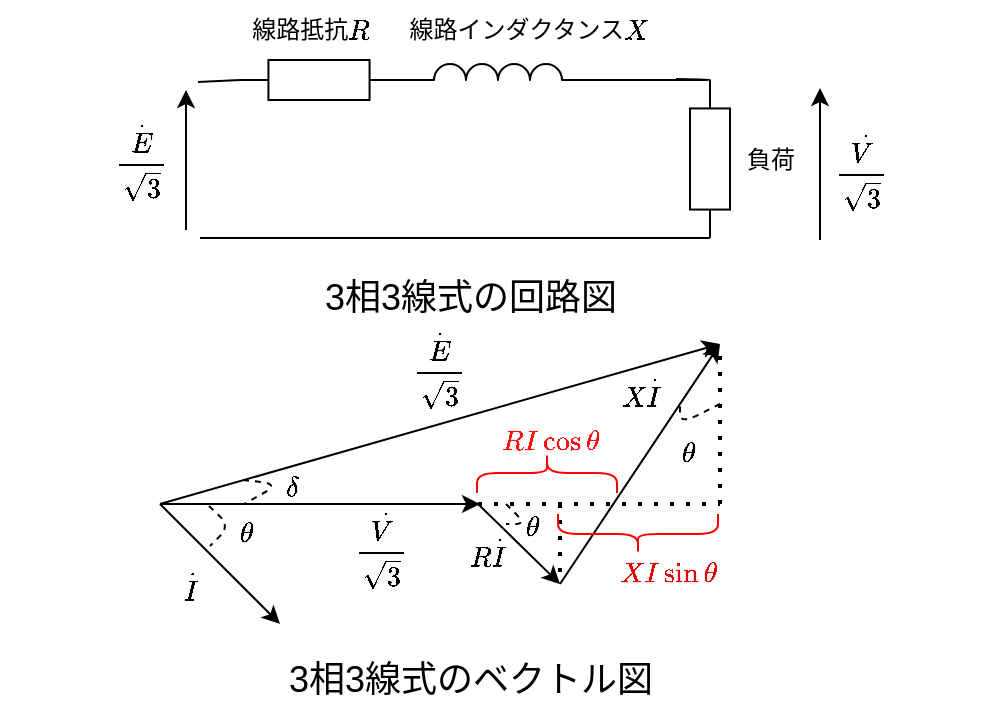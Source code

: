 <mxfile>
    <diagram id="OegJ9Nn6N-6bbSoRedIr" name="ページ1">
        <mxGraphModel dx="493" dy="511" grid="1" gridSize="10" guides="1" tooltips="1" connect="1" arrows="1" fold="1" page="1" pageScale="1" pageWidth="827" pageHeight="1169" math="1" shadow="0">
            <root>
                <mxCell id="0"/>
                <mxCell id="1" parent="0"/>
                <mxCell id="7" value="" style="pointerEvents=1;verticalLabelPosition=bottom;shadow=0;dashed=0;align=center;html=1;verticalAlign=top;shape=mxgraph.electrical.resistors.resistor_1;rotation=90;" parent="1" vertex="1">
                    <mxGeometry x="355.5" y="189.5" width="79" height="20" as="geometry"/>
                </mxCell>
                <mxCell id="13" value="" style="endArrow=none;html=1;strokeWidth=1;" parent="1" edge="1">
                    <mxGeometry width="100" relative="1" as="geometry">
                        <mxPoint x="339" y="160" as="sourcePoint"/>
                        <mxPoint x="378" y="159.5" as="targetPoint"/>
                        <Array as="points">
                            <mxPoint x="400" y="160"/>
                        </Array>
                    </mxGeometry>
                </mxCell>
                <mxCell id="26" style="edgeStyle=none;html=1;" parent="1" edge="1">
                    <mxGeometry relative="1" as="geometry">
                        <mxPoint x="133" y="235" as="sourcePoint"/>
                        <mxPoint x="132.997" y="165" as="targetPoint"/>
                    </mxGeometry>
                </mxCell>
                <mxCell id="18" value="線路抵抗`R`" style="text;html=1;align=center;verticalAlign=middle;resizable=0;points=[];autosize=1;strokeColor=none;fillColor=none;" parent="1" vertex="1">
                    <mxGeometry x="150" y="120" width="90" height="30" as="geometry"/>
                </mxCell>
                <mxCell id="22" value="負荷" style="text;html=1;align=center;verticalAlign=middle;resizable=0;points=[];autosize=1;strokeColor=none;fillColor=none;" parent="1" vertex="1">
                    <mxGeometry x="400" y="184.5" width="50" height="30" as="geometry"/>
                </mxCell>
                <mxCell id="23" value="" style="pointerEvents=1;verticalLabelPosition=bottom;shadow=0;dashed=0;align=center;html=1;verticalAlign=top;shape=mxgraph.electrical.resistors.resistor_1;rotation=-180;" parent="1" vertex="1">
                    <mxGeometry x="160" y="150" width="79" height="20" as="geometry"/>
                </mxCell>
                <mxCell id="25" value="" style="endArrow=none;html=1;strokeWidth=1;entryX=1;entryY=0.5;entryDx=0;entryDy=0;entryPerimeter=0;" parent="1" target="7" edge="1">
                    <mxGeometry width="100" relative="1" as="geometry">
                        <mxPoint x="140" y="239" as="sourcePoint"/>
                        <mxPoint x="390" y="238" as="targetPoint"/>
                        <Array as="points"/>
                    </mxGeometry>
                </mxCell>
                <mxCell id="31" value="" style="endArrow=none;html=1;strokeWidth=1;entryX=1;entryY=0.5;entryDx=0;entryDy=0;entryPerimeter=0;" parent="1" target="23" edge="1">
                    <mxGeometry width="100" relative="1" as="geometry">
                        <mxPoint x="139" y="161" as="sourcePoint"/>
                        <mxPoint x="159" y="160.5" as="targetPoint"/>
                    </mxGeometry>
                </mxCell>
                <mxCell id="71" value="`\frac{\dot{E}}{\sqrt{3}}`" style="text;html=1;align=center;verticalAlign=middle;resizable=0;points=[];autosize=1;strokeColor=none;fillColor=none;" parent="1" vertex="1">
                    <mxGeometry x="40" y="184.5" width="140" height="30" as="geometry"/>
                </mxCell>
                <mxCell id="72" value="" style="pointerEvents=1;verticalLabelPosition=bottom;shadow=0;dashed=0;align=center;html=1;verticalAlign=top;shape=mxgraph.electrical.inductors.inductor_3;" parent="1" vertex="1">
                    <mxGeometry x="239" y="152" width="100" height="8" as="geometry"/>
                </mxCell>
                <mxCell id="75" value="線路インダクタンス`X`" style="text;html=1;align=center;verticalAlign=middle;resizable=0;points=[];autosize=1;strokeColor=none;fillColor=none;" parent="1" vertex="1">
                    <mxGeometry x="229" y="120" width="150" height="30" as="geometry"/>
                </mxCell>
                <mxCell id="77" value="`\frac{\dot{V}}{\sqrt{3}}`" style="text;html=1;align=center;verticalAlign=middle;resizable=0;points=[];autosize=1;strokeColor=none;fillColor=none;" parent="1" vertex="1">
                    <mxGeometry x="399.5" y="189.5" width="140" height="30" as="geometry"/>
                </mxCell>
                <mxCell id="78" style="edgeStyle=none;html=1;" parent="1" edge="1">
                    <mxGeometry relative="1" as="geometry">
                        <mxPoint x="450" y="240" as="sourcePoint"/>
                        <mxPoint x="449.997" y="164" as="targetPoint"/>
                    </mxGeometry>
                </mxCell>
                <mxCell id="79" style="edgeStyle=none;html=1;" parent="1" edge="1">
                    <mxGeometry relative="1" as="geometry">
                        <mxPoint x="120" y="372" as="sourcePoint"/>
                        <mxPoint x="400" y="292" as="targetPoint"/>
                    </mxGeometry>
                </mxCell>
                <mxCell id="80" style="edgeStyle=none;html=1;" parent="1" edge="1">
                    <mxGeometry relative="1" as="geometry">
                        <mxPoint x="120" y="372" as="sourcePoint"/>
                        <mxPoint x="280" y="372" as="targetPoint"/>
                    </mxGeometry>
                </mxCell>
                <mxCell id="81" style="edgeStyle=none;html=1;" parent="1" edge="1">
                    <mxGeometry relative="1" as="geometry">
                        <mxPoint x="279" y="372" as="sourcePoint"/>
                        <mxPoint x="320" y="412" as="targetPoint"/>
                    </mxGeometry>
                </mxCell>
                <mxCell id="82" style="edgeStyle=none;html=1;" parent="1" edge="1">
                    <mxGeometry relative="1" as="geometry">
                        <mxPoint x="320" y="412" as="sourcePoint"/>
                        <mxPoint x="400" y="292" as="targetPoint"/>
                    </mxGeometry>
                </mxCell>
                <mxCell id="83" style="edgeStyle=none;html=1;" parent="1" edge="1">
                    <mxGeometry relative="1" as="geometry">
                        <mxPoint x="120" y="372" as="sourcePoint"/>
                        <mxPoint x="180" y="432" as="targetPoint"/>
                    </mxGeometry>
                </mxCell>
                <mxCell id="86" value="" style="endArrow=none;dashed=1;html=1;dashPattern=1 3;strokeWidth=2;" parent="1" edge="1">
                    <mxGeometry width="50" height="50" relative="1" as="geometry">
                        <mxPoint x="279" y="372" as="sourcePoint"/>
                        <mxPoint x="400" y="372" as="targetPoint"/>
                    </mxGeometry>
                </mxCell>
                <mxCell id="87" value="" style="endArrow=none;dashed=1;html=1;dashPattern=1 3;strokeWidth=2;" parent="1" edge="1">
                    <mxGeometry width="50" height="50" relative="1" as="geometry">
                        <mxPoint x="400" y="372" as="sourcePoint"/>
                        <mxPoint x="400" y="292" as="targetPoint"/>
                    </mxGeometry>
                </mxCell>
                <mxCell id="90" value="" style="endArrow=none;dashed=1;html=1;" parent="1" edge="1">
                    <mxGeometry width="50" height="50" relative="1" as="geometry">
                        <mxPoint x="400" y="322" as="sourcePoint"/>
                        <mxPoint x="380" y="322" as="targetPoint"/>
                        <Array as="points">
                            <mxPoint x="380" y="332"/>
                        </Array>
                    </mxGeometry>
                </mxCell>
                <mxCell id="91" value="`\theta`" style="text;html=1;align=center;verticalAlign=middle;resizable=0;points=[];autosize=1;strokeColor=none;fillColor=none;" parent="1" vertex="1">
                    <mxGeometry x="354" y="332" width="60" height="30" as="geometry"/>
                </mxCell>
                <mxCell id="92" value="" style="endArrow=none;dashed=1;html=1;" parent="1" edge="1">
                    <mxGeometry width="50" height="50" relative="1" as="geometry">
                        <mxPoint x="144.5" y="373" as="sourcePoint"/>
                        <mxPoint x="145" y="393" as="targetPoint"/>
                        <Array as="points">
                            <mxPoint x="155" y="383"/>
                        </Array>
                    </mxGeometry>
                </mxCell>
                <mxCell id="93" value="" style="endArrow=none;dashed=1;html=1;" parent="1" edge="1">
                    <mxGeometry width="50" height="50" relative="1" as="geometry">
                        <mxPoint x="161.5" y="360" as="sourcePoint"/>
                        <mxPoint x="162" y="372" as="targetPoint"/>
                        <Array as="points">
                            <mxPoint x="180" y="362"/>
                        </Array>
                    </mxGeometry>
                </mxCell>
                <mxCell id="94" value="`\theta`" style="text;html=1;align=center;verticalAlign=middle;resizable=0;points=[];autosize=1;strokeColor=none;fillColor=none;" parent="1" vertex="1">
                    <mxGeometry x="133" y="372" width="60" height="30" as="geometry"/>
                </mxCell>
                <mxCell id="95" value="`\delta`" style="text;html=1;align=center;verticalAlign=middle;resizable=0;points=[];autosize=1;strokeColor=none;fillColor=none;" parent="1" vertex="1">
                    <mxGeometry x="156" y="349" width="60" height="30" as="geometry"/>
                </mxCell>
                <mxCell id="96" value="`\theta`" style="text;html=1;align=center;verticalAlign=middle;resizable=0;points=[];autosize=1;strokeColor=none;fillColor=none;" parent="1" vertex="1">
                    <mxGeometry x="276" y="369" width="60" height="30" as="geometry"/>
                </mxCell>
                <mxCell id="97" value="" style="endArrow=none;dashed=1;html=1;" parent="1" edge="1">
                    <mxGeometry width="50" height="50" relative="1" as="geometry">
                        <mxPoint x="293" y="372" as="sourcePoint"/>
                        <mxPoint x="293" y="382" as="targetPoint"/>
                        <Array as="points">
                            <mxPoint x="303" y="382"/>
                        </Array>
                    </mxGeometry>
                </mxCell>
                <mxCell id="98" value="`\dot{I}`" style="text;html=1;align=center;verticalAlign=middle;resizable=0;points=[];autosize=1;strokeColor=none;fillColor=none;" parent="1" vertex="1">
                    <mxGeometry x="105" y="399" width="60" height="30" as="geometry"/>
                </mxCell>
                <mxCell id="101" value="`R\dot{I}`" style="text;html=1;align=center;verticalAlign=middle;resizable=0;points=[];autosize=1;strokeColor=none;fillColor=none;" parent="1" vertex="1">
                    <mxGeometry x="249" y="382" width="70" height="30" as="geometry"/>
                </mxCell>
                <mxCell id="102" value="" style="endArrow=none;dashed=1;html=1;dashPattern=1 3;strokeWidth=2;" parent="1" edge="1">
                    <mxGeometry width="50" height="50" relative="1" as="geometry">
                        <mxPoint x="320" y="372" as="sourcePoint"/>
                        <mxPoint x="320" y="412" as="targetPoint"/>
                    </mxGeometry>
                </mxCell>
                <mxCell id="103" value="`X\dot{I}`" style="text;html=1;align=center;verticalAlign=middle;resizable=0;points=[];autosize=1;strokeColor=none;fillColor=none;" parent="1" vertex="1">
                    <mxGeometry x="325" y="302" width="70" height="30" as="geometry"/>
                </mxCell>
                <mxCell id="104" value="" style="shape=curlyBracket;whiteSpace=wrap;html=1;rounded=1;labelPosition=left;verticalLabelPosition=middle;align=right;verticalAlign=middle;rotation=90;fontColor=#c42727;strokeColor=#FF0000;" parent="1" vertex="1">
                    <mxGeometry x="303.5" y="321.5" width="20" height="70" as="geometry"/>
                </mxCell>
                <mxCell id="106" value="`RIcos\theta`" style="text;html=1;align=center;verticalAlign=middle;resizable=0;points=[];autosize=1;strokeColor=none;fillColor=none;fontColor=#FF0F0F;" parent="1" vertex="1">
                    <mxGeometry x="269.5" y="326" width="90" height="30" as="geometry"/>
                </mxCell>
                <mxCell id="107" value="" style="shape=curlyBracket;whiteSpace=wrap;html=1;rounded=1;labelPosition=left;verticalLabelPosition=middle;align=right;verticalAlign=middle;rotation=-90;size=0.5;strokeColor=#FF0000;" parent="1" vertex="1">
                    <mxGeometry x="349" y="347" width="20" height="80" as="geometry"/>
                </mxCell>
                <mxCell id="108" value="`XIsin\theta`" style="text;html=1;align=center;verticalAlign=middle;resizable=0;points=[];autosize=1;strokeColor=none;fillColor=none;fontColor=#e20303;" parent="1" vertex="1">
                    <mxGeometry x="329" y="391.5" width="90" height="30" as="geometry"/>
                </mxCell>
                <mxCell id="109" value="&lt;font style=&quot;font-size: 18px;&quot;&gt;3相3線式の回路図&lt;/font&gt;" style="text;html=1;align=center;verticalAlign=middle;resizable=0;points=[];autosize=1;strokeColor=none;fillColor=none;" parent="1" vertex="1">
                    <mxGeometry x="189.5" y="249" width="170" height="40" as="geometry"/>
                </mxCell>
                <mxCell id="110" value="&lt;font style=&quot;font-size: 18px;&quot;&gt;3相3線式のベクトル図&lt;/font&gt;" style="text;html=1;align=center;verticalAlign=middle;resizable=0;points=[];autosize=1;strokeColor=none;fillColor=none;" parent="1" vertex="1">
                    <mxGeometry x="174.5" y="440" width="200" height="40" as="geometry"/>
                </mxCell>
                <mxCell id="112" value="`\frac{\dot{E}}{\sqrt{3}}`" style="text;html=1;align=center;verticalAlign=middle;resizable=0;points=[];autosize=1;strokeColor=none;fillColor=none;" vertex="1" parent="1">
                    <mxGeometry x="189" y="289" width="140" height="30" as="geometry"/>
                </mxCell>
                <mxCell id="113" value="`\frac{\dot{V}}{\sqrt{3}}`" style="text;html=1;align=center;verticalAlign=middle;resizable=0;points=[];autosize=1;strokeColor=none;fillColor=none;" vertex="1" parent="1">
                    <mxGeometry x="160" y="379" width="140" height="30" as="geometry"/>
                </mxCell>
            </root>
        </mxGraphModel>
    </diagram>
</mxfile>
